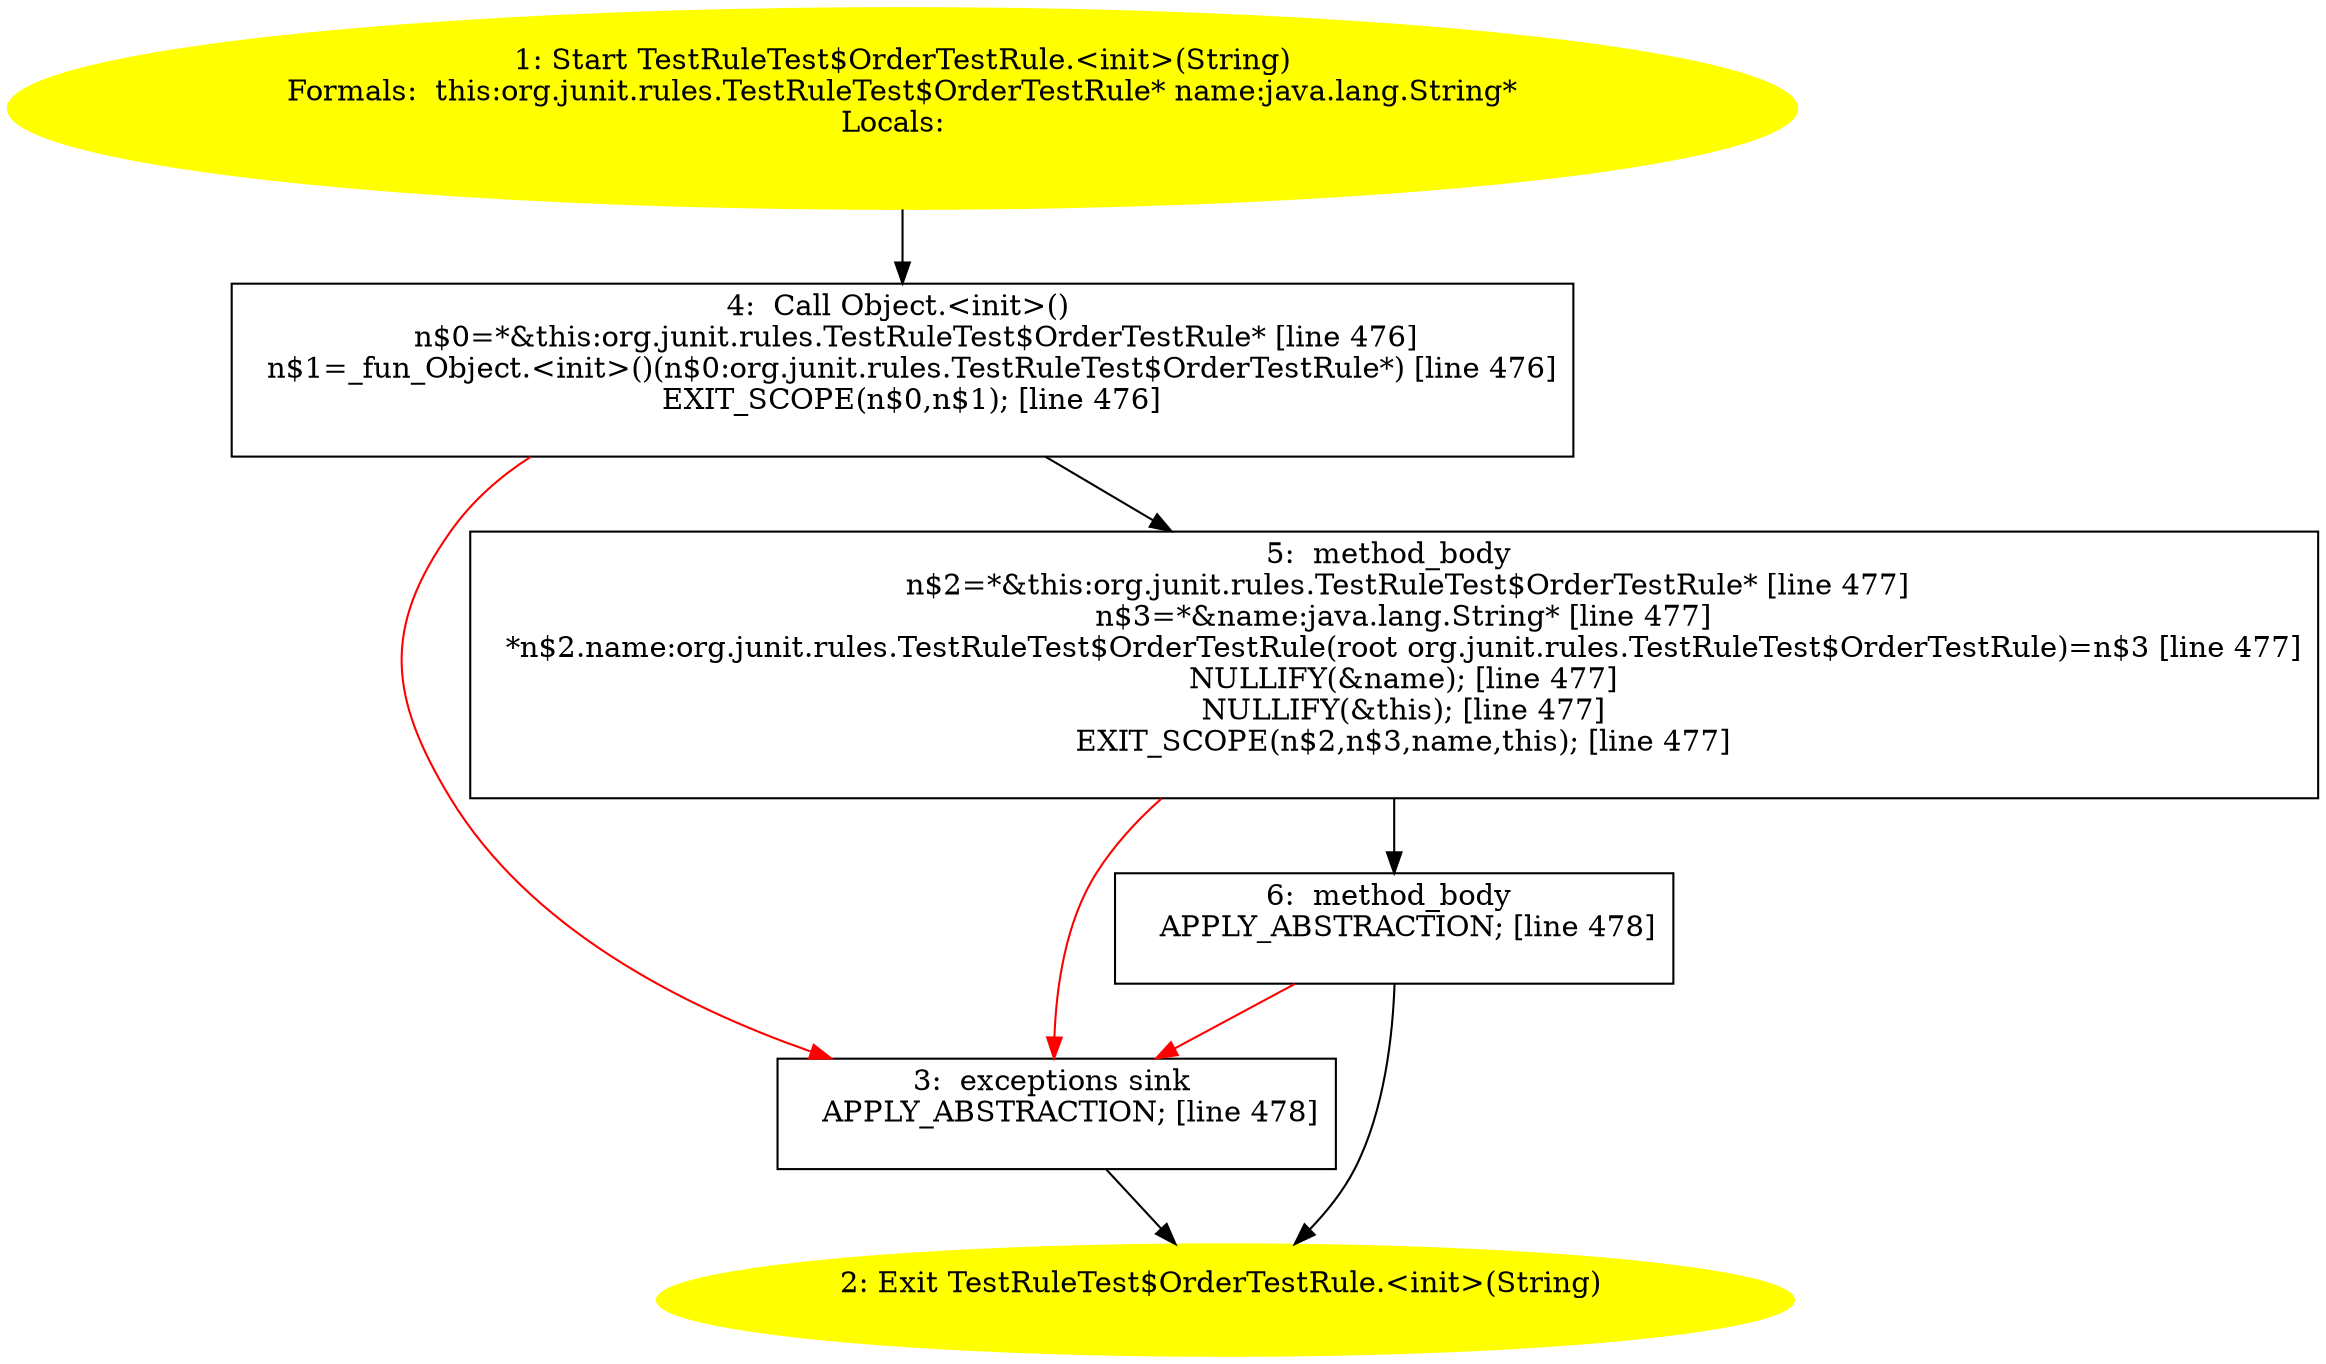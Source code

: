 /* @generated */
digraph cfg {
"org.junit.rules.TestRuleTest$OrderTestRule.<init>(java.lang.String).3a4da82c29c41355c76b49418ac1b68d_1" [label="1: Start TestRuleTest$OrderTestRule.<init>(String)\nFormals:  this:org.junit.rules.TestRuleTest$OrderTestRule* name:java.lang.String*\nLocals:  \n  " color=yellow style=filled]
	

	 "org.junit.rules.TestRuleTest$OrderTestRule.<init>(java.lang.String).3a4da82c29c41355c76b49418ac1b68d_1" -> "org.junit.rules.TestRuleTest$OrderTestRule.<init>(java.lang.String).3a4da82c29c41355c76b49418ac1b68d_4" ;
"org.junit.rules.TestRuleTest$OrderTestRule.<init>(java.lang.String).3a4da82c29c41355c76b49418ac1b68d_2" [label="2: Exit TestRuleTest$OrderTestRule.<init>(String) \n  " color=yellow style=filled]
	

"org.junit.rules.TestRuleTest$OrderTestRule.<init>(java.lang.String).3a4da82c29c41355c76b49418ac1b68d_3" [label="3:  exceptions sink \n   APPLY_ABSTRACTION; [line 478]\n " shape="box"]
	

	 "org.junit.rules.TestRuleTest$OrderTestRule.<init>(java.lang.String).3a4da82c29c41355c76b49418ac1b68d_3" -> "org.junit.rules.TestRuleTest$OrderTestRule.<init>(java.lang.String).3a4da82c29c41355c76b49418ac1b68d_2" ;
"org.junit.rules.TestRuleTest$OrderTestRule.<init>(java.lang.String).3a4da82c29c41355c76b49418ac1b68d_4" [label="4:  Call Object.<init>() \n   n$0=*&this:org.junit.rules.TestRuleTest$OrderTestRule* [line 476]\n  n$1=_fun_Object.<init>()(n$0:org.junit.rules.TestRuleTest$OrderTestRule*) [line 476]\n  EXIT_SCOPE(n$0,n$1); [line 476]\n " shape="box"]
	

	 "org.junit.rules.TestRuleTest$OrderTestRule.<init>(java.lang.String).3a4da82c29c41355c76b49418ac1b68d_4" -> "org.junit.rules.TestRuleTest$OrderTestRule.<init>(java.lang.String).3a4da82c29c41355c76b49418ac1b68d_5" ;
	 "org.junit.rules.TestRuleTest$OrderTestRule.<init>(java.lang.String).3a4da82c29c41355c76b49418ac1b68d_4" -> "org.junit.rules.TestRuleTest$OrderTestRule.<init>(java.lang.String).3a4da82c29c41355c76b49418ac1b68d_3" [color="red" ];
"org.junit.rules.TestRuleTest$OrderTestRule.<init>(java.lang.String).3a4da82c29c41355c76b49418ac1b68d_5" [label="5:  method_body \n   n$2=*&this:org.junit.rules.TestRuleTest$OrderTestRule* [line 477]\n  n$3=*&name:java.lang.String* [line 477]\n  *n$2.name:org.junit.rules.TestRuleTest$OrderTestRule(root org.junit.rules.TestRuleTest$OrderTestRule)=n$3 [line 477]\n  NULLIFY(&name); [line 477]\n  NULLIFY(&this); [line 477]\n  EXIT_SCOPE(n$2,n$3,name,this); [line 477]\n " shape="box"]
	

	 "org.junit.rules.TestRuleTest$OrderTestRule.<init>(java.lang.String).3a4da82c29c41355c76b49418ac1b68d_5" -> "org.junit.rules.TestRuleTest$OrderTestRule.<init>(java.lang.String).3a4da82c29c41355c76b49418ac1b68d_6" ;
	 "org.junit.rules.TestRuleTest$OrderTestRule.<init>(java.lang.String).3a4da82c29c41355c76b49418ac1b68d_5" -> "org.junit.rules.TestRuleTest$OrderTestRule.<init>(java.lang.String).3a4da82c29c41355c76b49418ac1b68d_3" [color="red" ];
"org.junit.rules.TestRuleTest$OrderTestRule.<init>(java.lang.String).3a4da82c29c41355c76b49418ac1b68d_6" [label="6:  method_body \n   APPLY_ABSTRACTION; [line 478]\n " shape="box"]
	

	 "org.junit.rules.TestRuleTest$OrderTestRule.<init>(java.lang.String).3a4da82c29c41355c76b49418ac1b68d_6" -> "org.junit.rules.TestRuleTest$OrderTestRule.<init>(java.lang.String).3a4da82c29c41355c76b49418ac1b68d_2" ;
	 "org.junit.rules.TestRuleTest$OrderTestRule.<init>(java.lang.String).3a4da82c29c41355c76b49418ac1b68d_6" -> "org.junit.rules.TestRuleTest$OrderTestRule.<init>(java.lang.String).3a4da82c29c41355c76b49418ac1b68d_3" [color="red" ];
}
